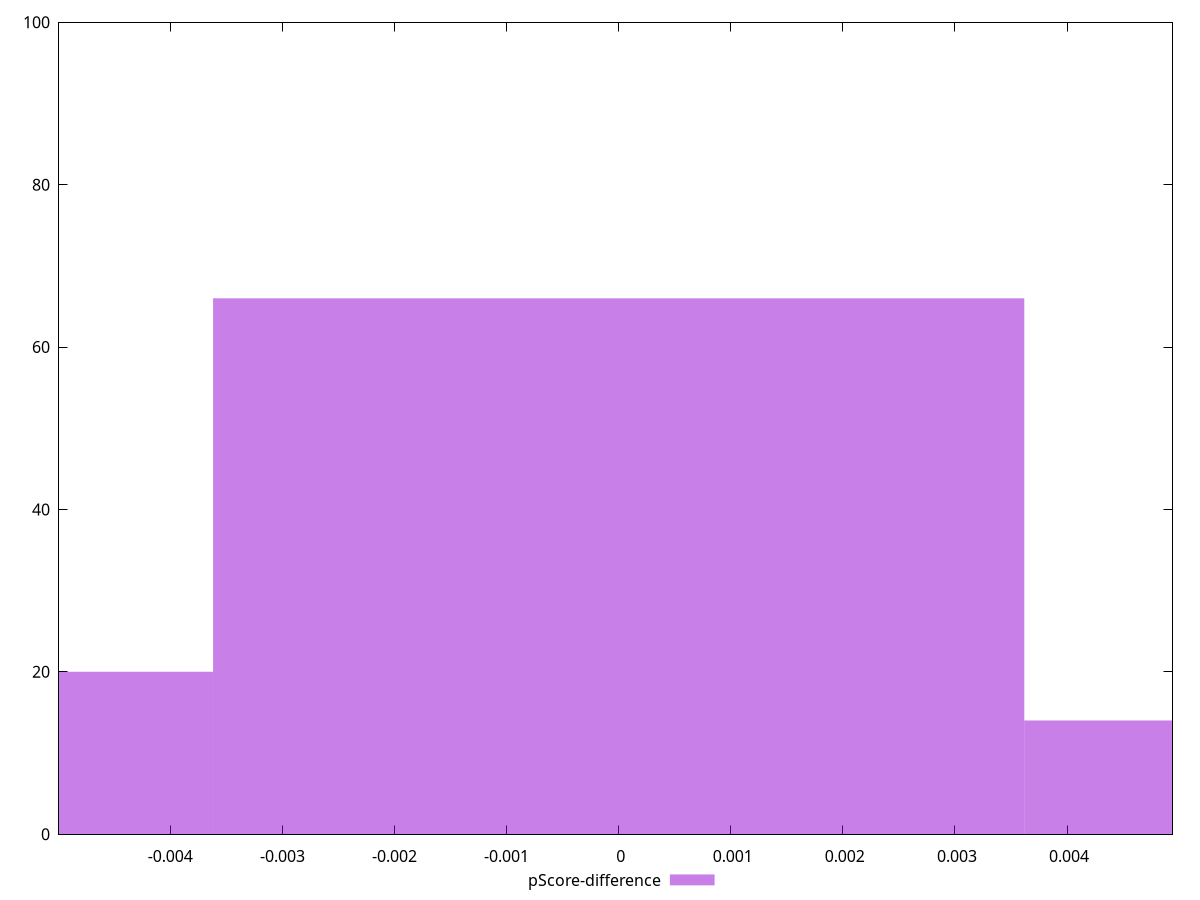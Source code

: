reset

$pScoreDifference <<EOF
0 66
-0.0072374398977879196 20
0.0072374398977879196 14
EOF

set key outside below
set boxwidth 0.0072374398977879196
set xrange [-0.00499327065822236:0.004941016342137339]
set yrange [0:100]
set trange [0:100]
set style fill transparent solid 0.5 noborder
set terminal svg size 640, 490 enhanced background rgb 'white'
set output "reprap/interactive/samples/pages+cached+noexternal/pScore-difference/histogram.svg"

plot $pScoreDifference title "pScore-difference" with boxes

reset

